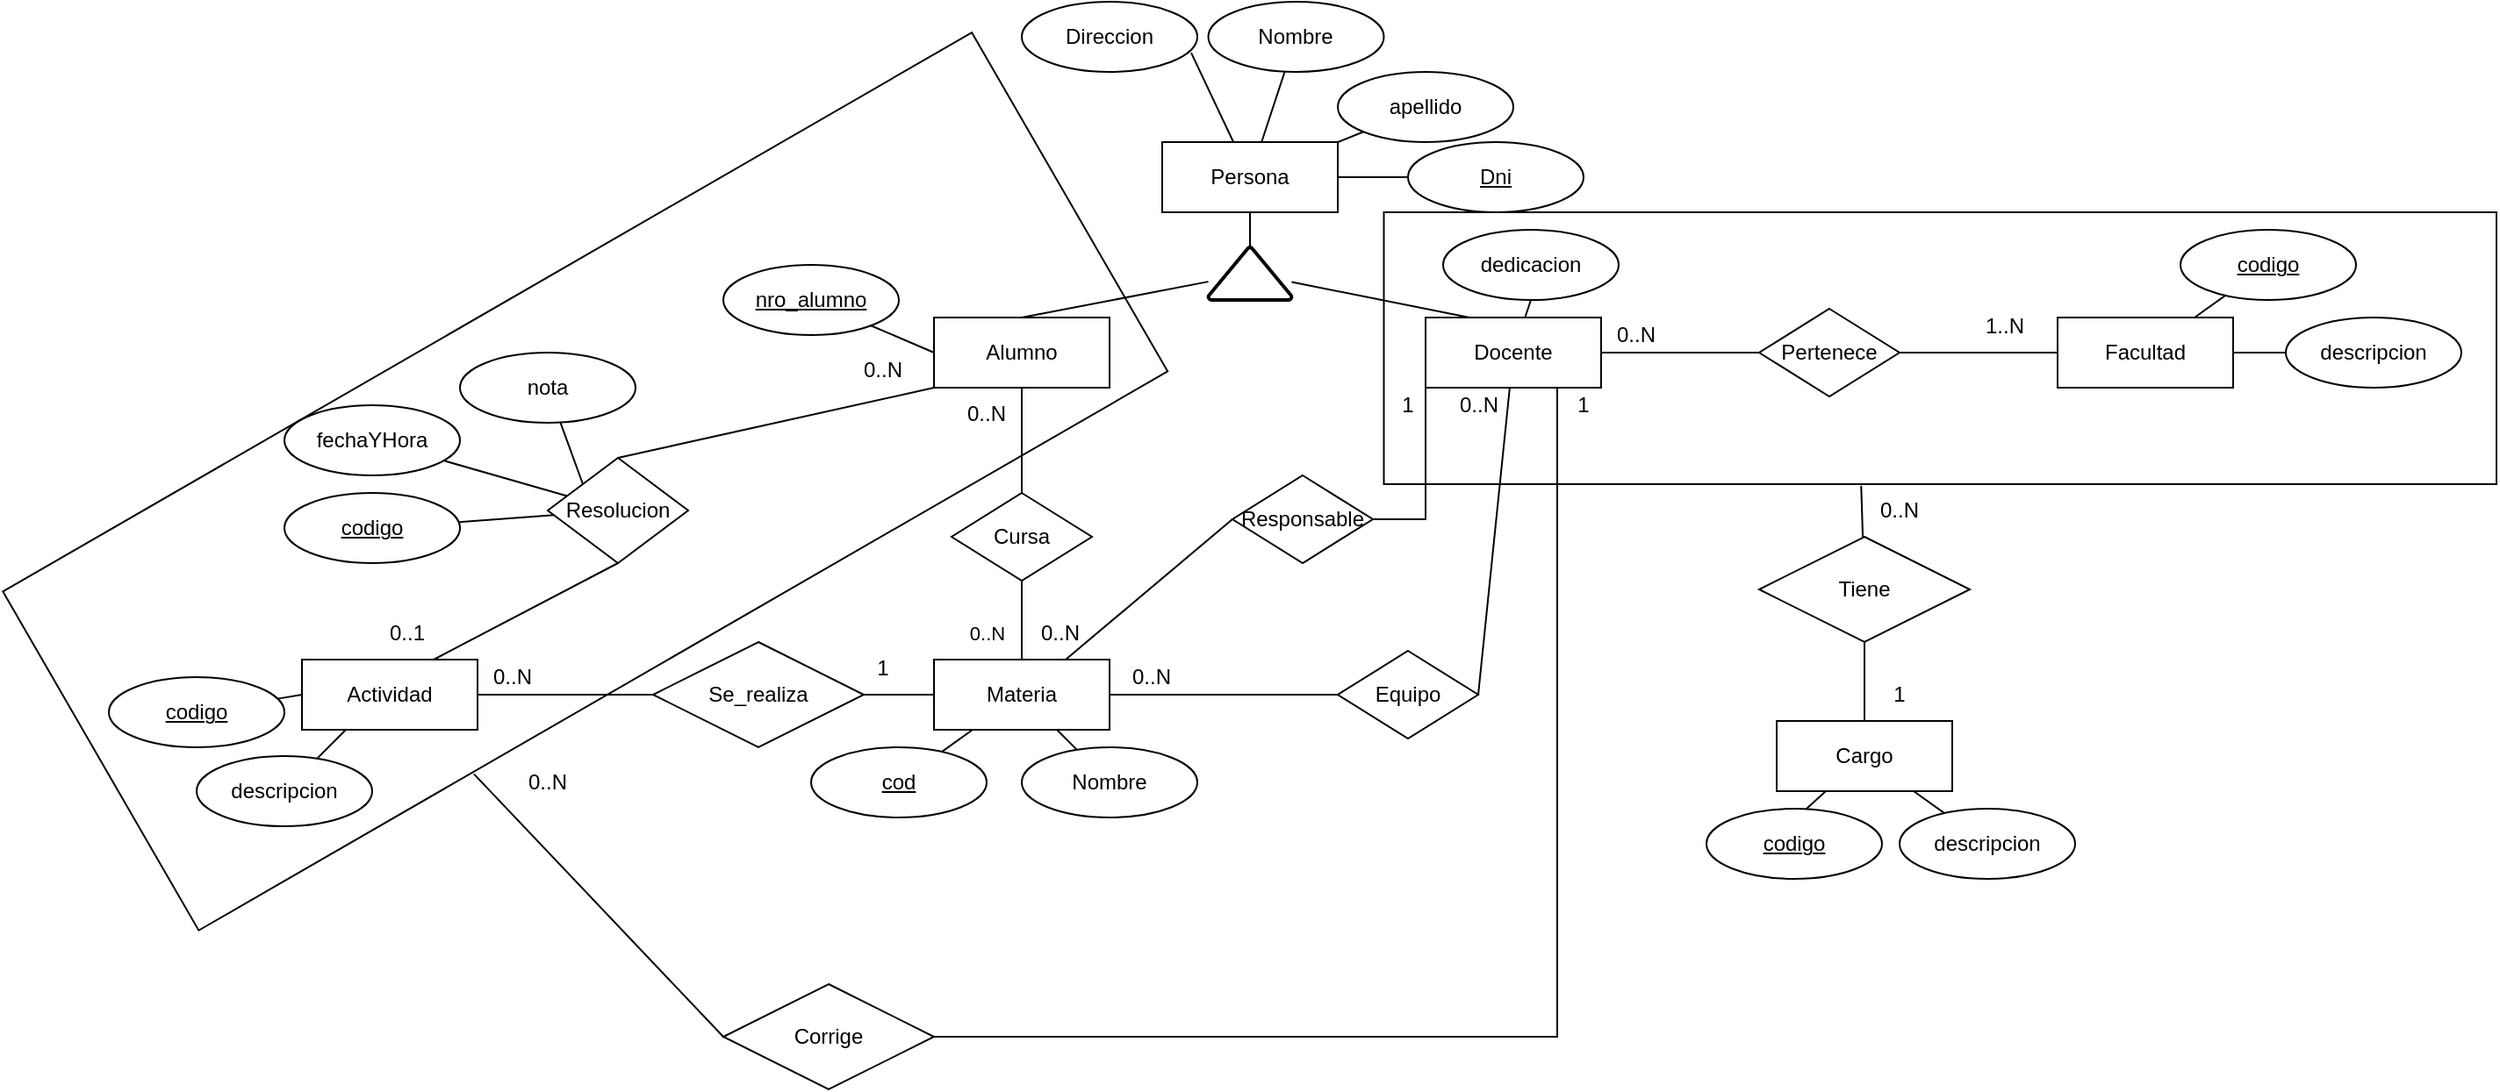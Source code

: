 <mxfile version="14.5.1" type="device"><diagram id="-opC8A9ki796rmzTCCDB" name="Page-1"><mxGraphModel dx="1679" dy="494" grid="1" gridSize="10" guides="1" tooltips="1" connect="1" arrows="1" fold="1" page="1" pageScale="1" pageWidth="827" pageHeight="1169" math="0" shadow="0"><root><mxCell id="0"/><mxCell id="1" parent="0"/><mxCell id="NWPfRXQ54jl_Bgj-6io0-55" value="" style="rounded=0;whiteSpace=wrap;html=1;fillColor=none;" vertex="1" parent="1"><mxGeometry x="526.25" y="130" width="633.75" height="155" as="geometry"/></mxCell><mxCell id="NWPfRXQ54jl_Bgj-6io0-42" value="" style="rounded=0;whiteSpace=wrap;html=1;fillColor=none;direction=west;rotation=-30;" vertex="1" parent="1"><mxGeometry x="-247.27" y="171.93" width="637.27" height="223.07" as="geometry"/></mxCell><mxCell id="FkrMa3ToyDH_mhrdBO6--11" style="rounded=0;orthogonalLoop=1;jettySize=auto;html=1;endArrow=none;endFill=0;" parent="1" source="FkrMa3ToyDH_mhrdBO6--1" target="FkrMa3ToyDH_mhrdBO6--4" edge="1"><mxGeometry relative="1" as="geometry"/></mxCell><mxCell id="FkrMa3ToyDH_mhrdBO6--13" style="edgeStyle=none;rounded=0;orthogonalLoop=1;jettySize=auto;html=1;endArrow=none;endFill=0;" parent="1" source="FkrMa3ToyDH_mhrdBO6--1" target="FkrMa3ToyDH_mhrdBO6--5" edge="1"><mxGeometry relative="1" as="geometry"/></mxCell><mxCell id="FkrMa3ToyDH_mhrdBO6--14" style="edgeStyle=none;rounded=0;orthogonalLoop=1;jettySize=auto;html=1;entryX=0.965;entryY=0.726;entryDx=0;entryDy=0;entryPerimeter=0;endArrow=none;endFill=0;" parent="1" source="FkrMa3ToyDH_mhrdBO6--1" target="FkrMa3ToyDH_mhrdBO6--6" edge="1"><mxGeometry relative="1" as="geometry"/></mxCell><mxCell id="FkrMa3ToyDH_mhrdBO6--15" style="edgeStyle=none;rounded=0;orthogonalLoop=1;jettySize=auto;html=1;entryX=0;entryY=0.5;entryDx=0;entryDy=0;endArrow=none;endFill=0;" parent="1" source="FkrMa3ToyDH_mhrdBO6--1" target="FkrMa3ToyDH_mhrdBO6--7" edge="1"><mxGeometry relative="1" as="geometry"/></mxCell><mxCell id="FkrMa3ToyDH_mhrdBO6--17" style="edgeStyle=none;rounded=0;orthogonalLoop=1;jettySize=auto;html=1;endArrow=none;endFill=0;" parent="1" source="FkrMa3ToyDH_mhrdBO6--1" target="FkrMa3ToyDH_mhrdBO6--16" edge="1"><mxGeometry relative="1" as="geometry"/></mxCell><mxCell id="FkrMa3ToyDH_mhrdBO6--1" value="Persona" style="whiteSpace=wrap;html=1;align=center;" parent="1" vertex="1"><mxGeometry x="400" y="90" width="100" height="40" as="geometry"/></mxCell><mxCell id="FkrMa3ToyDH_mhrdBO6--21" style="edgeStyle=none;rounded=0;orthogonalLoop=1;jettySize=auto;html=1;endArrow=none;endFill=0;exitX=0;exitY=0.5;exitDx=0;exitDy=0;" parent="1" source="FkrMa3ToyDH_mhrdBO6--2" target="FkrMa3ToyDH_mhrdBO6--20" edge="1"><mxGeometry relative="1" as="geometry"><mxPoint x="250" y="220" as="targetPoint"/></mxGeometry></mxCell><mxCell id="FkrMa3ToyDH_mhrdBO6--44" style="edgeStyle=none;rounded=0;orthogonalLoop=1;jettySize=auto;html=1;entryX=0.5;entryY=0;entryDx=0;entryDy=0;endArrow=none;endFill=0;" parent="1" source="FkrMa3ToyDH_mhrdBO6--2" target="FkrMa3ToyDH_mhrdBO6--43" edge="1"><mxGeometry relative="1" as="geometry"/></mxCell><mxCell id="FkrMa3ToyDH_mhrdBO6--2" value="Alumno" style="whiteSpace=wrap;html=1;align=center;" parent="1" vertex="1"><mxGeometry x="270" y="190" width="100" height="40" as="geometry"/></mxCell><mxCell id="FkrMa3ToyDH_mhrdBO6--23" style="edgeStyle=none;rounded=0;orthogonalLoop=1;jettySize=auto;html=1;entryX=0.5;entryY=1;entryDx=0;entryDy=0;endArrow=none;endFill=0;" parent="1" source="FkrMa3ToyDH_mhrdBO6--3" target="FkrMa3ToyDH_mhrdBO6--22" edge="1"><mxGeometry relative="1" as="geometry"/></mxCell><mxCell id="FkrMa3ToyDH_mhrdBO6--57" style="edgeStyle=none;rounded=0;orthogonalLoop=1;jettySize=auto;html=1;endArrow=none;endFill=0;" parent="1" source="FkrMa3ToyDH_mhrdBO6--3" target="FkrMa3ToyDH_mhrdBO6--25" edge="1"><mxGeometry relative="1" as="geometry"/></mxCell><mxCell id="FkrMa3ToyDH_mhrdBO6--60" style="edgeStyle=none;rounded=0;orthogonalLoop=1;jettySize=auto;html=1;entryX=1;entryY=0.5;entryDx=0;entryDy=0;endArrow=none;endFill=0;" parent="1" source="FkrMa3ToyDH_mhrdBO6--3" target="FkrMa3ToyDH_mhrdBO6--59" edge="1"><mxGeometry relative="1" as="geometry"/></mxCell><mxCell id="FkrMa3ToyDH_mhrdBO6--3" value="Docente" style="whiteSpace=wrap;html=1;align=center;" parent="1" vertex="1"><mxGeometry x="550" y="190" width="100" height="40" as="geometry"/></mxCell><mxCell id="FkrMa3ToyDH_mhrdBO6--4" value="Nombre" style="ellipse;whiteSpace=wrap;html=1;align=center;" parent="1" vertex="1"><mxGeometry x="426.25" y="10" width="100" height="40" as="geometry"/></mxCell><mxCell id="FkrMa3ToyDH_mhrdBO6--5" value="apellido" style="ellipse;whiteSpace=wrap;html=1;align=center;" parent="1" vertex="1"><mxGeometry x="500" y="50" width="100" height="40" as="geometry"/></mxCell><mxCell id="FkrMa3ToyDH_mhrdBO6--6" value="Direccion" style="ellipse;whiteSpace=wrap;html=1;align=center;" parent="1" vertex="1"><mxGeometry x="320" y="10" width="100" height="40" as="geometry"/></mxCell><mxCell id="FkrMa3ToyDH_mhrdBO6--7" value="&lt;u&gt;Dni&lt;/u&gt;" style="ellipse;whiteSpace=wrap;html=1;align=center;" parent="1" vertex="1"><mxGeometry x="540" y="90" width="100" height="40" as="geometry"/></mxCell><mxCell id="FkrMa3ToyDH_mhrdBO6--18" style="edgeStyle=none;rounded=0;orthogonalLoop=1;jettySize=auto;html=1;entryX=0.5;entryY=0;entryDx=0;entryDy=0;endArrow=none;endFill=0;" parent="1" source="FkrMa3ToyDH_mhrdBO6--16" target="FkrMa3ToyDH_mhrdBO6--2" edge="1"><mxGeometry relative="1" as="geometry"/></mxCell><mxCell id="FkrMa3ToyDH_mhrdBO6--16" value="" style="strokeWidth=2;html=1;shape=mxgraph.flowchart.extract_or_measurement;whiteSpace=wrap;" parent="1" vertex="1"><mxGeometry x="426.25" y="150" width="47.5" height="30" as="geometry"/></mxCell><mxCell id="FkrMa3ToyDH_mhrdBO6--19" style="edgeStyle=none;rounded=0;orthogonalLoop=1;jettySize=auto;html=1;entryX=0.25;entryY=0;entryDx=0;entryDy=0;endArrow=none;endFill=0;" parent="1" source="FkrMa3ToyDH_mhrdBO6--16" target="FkrMa3ToyDH_mhrdBO6--3" edge="1"><mxGeometry relative="1" as="geometry"/></mxCell><mxCell id="FkrMa3ToyDH_mhrdBO6--20" value="&lt;u&gt;nro_alumno&lt;/u&gt;" style="ellipse;whiteSpace=wrap;html=1;align=center;" parent="1" vertex="1"><mxGeometry x="150" y="160" width="100" height="40" as="geometry"/></mxCell><mxCell id="FkrMa3ToyDH_mhrdBO6--22" value="dedicacion" style="ellipse;whiteSpace=wrap;html=1;align=center;" parent="1" vertex="1"><mxGeometry x="560" y="140" width="100" height="40" as="geometry"/></mxCell><mxCell id="FkrMa3ToyDH_mhrdBO6--24" value="Facultad" style="whiteSpace=wrap;html=1;align=center;" parent="1" vertex="1"><mxGeometry x="910" y="190" width="100" height="40" as="geometry"/></mxCell><mxCell id="FkrMa3ToyDH_mhrdBO6--58" style="edgeStyle=none;rounded=0;orthogonalLoop=1;jettySize=auto;html=1;endArrow=none;endFill=0;exitX=1;exitY=0.5;exitDx=0;exitDy=0;" parent="1" source="FkrMa3ToyDH_mhrdBO6--25" target="FkrMa3ToyDH_mhrdBO6--24" edge="1"><mxGeometry relative="1" as="geometry"/></mxCell><mxCell id="FkrMa3ToyDH_mhrdBO6--25" value="Pertenece" style="shape=rhombus;perimeter=rhombusPerimeter;whiteSpace=wrap;html=1;align=center;" parent="1" vertex="1"><mxGeometry x="740" y="185" width="80" height="50" as="geometry"/></mxCell><mxCell id="FkrMa3ToyDH_mhrdBO6--42" style="edgeStyle=none;rounded=0;orthogonalLoop=1;jettySize=auto;html=1;entryX=0.75;entryY=0;entryDx=0;entryDy=0;endArrow=none;endFill=0;exitX=0;exitY=0.5;exitDx=0;exitDy=0;" parent="1" source="FkrMa3ToyDH_mhrdBO6--37" target="FkrMa3ToyDH_mhrdBO6--27" edge="1"><mxGeometry relative="1" as="geometry"/></mxCell><mxCell id="FkrMa3ToyDH_mhrdBO6--63" value="0..N" style="edgeLabel;html=1;align=center;verticalAlign=middle;resizable=0;points=[];" parent="FkrMa3ToyDH_mhrdBO6--42" vertex="1" connectable="0"><mxGeometry x="-0.679" y="-3" relative="1" as="geometry"><mxPoint x="-122.77" y="54.41" as="offset"/></mxGeometry></mxCell><mxCell id="NWPfRXQ54jl_Bgj-6io0-2" style="edgeStyle=orthogonalEdgeStyle;rounded=0;orthogonalLoop=1;jettySize=auto;html=1;entryX=0;entryY=1;entryDx=0;entryDy=0;endArrow=none;endFill=0;" edge="1" parent="1" source="FkrMa3ToyDH_mhrdBO6--37" target="FkrMa3ToyDH_mhrdBO6--3"><mxGeometry relative="1" as="geometry"/></mxCell><mxCell id="FkrMa3ToyDH_mhrdBO6--37" value="Responsable" style="shape=rhombus;perimeter=rhombusPerimeter;whiteSpace=wrap;html=1;align=center;" parent="1" vertex="1"><mxGeometry x="440" y="280" width="80" height="50" as="geometry"/></mxCell><mxCell id="FkrMa3ToyDH_mhrdBO6--59" value="Equipo" style="shape=rhombus;perimeter=rhombusPerimeter;whiteSpace=wrap;html=1;align=center;" parent="1" vertex="1"><mxGeometry x="500" y="380" width="80" height="50" as="geometry"/></mxCell><mxCell id="FkrMa3ToyDH_mhrdBO6--64" value="0..N" style="text;html=1;align=center;verticalAlign=middle;resizable=0;points=[];autosize=1;strokeColor=none;" parent="1" vertex="1"><mxGeometry x="560" y="230" width="40" height="20" as="geometry"/></mxCell><mxCell id="FkrMa3ToyDH_mhrdBO6--66" value="" style="edgeStyle=none;rounded=0;orthogonalLoop=1;jettySize=auto;html=1;endArrow=none;endFill=0;entryX=1;entryY=0.5;entryDx=0;entryDy=0;" parent="1" source="FkrMa3ToyDH_mhrdBO6--59" edge="1" target="FkrMa3ToyDH_mhrdBO6--27"><mxGeometry relative="1" as="geometry"><mxPoint x="491.502" y="375.939" as="sourcePoint"/><mxPoint x="320" y="380" as="targetPoint"/></mxGeometry></mxCell><mxCell id="FkrMa3ToyDH_mhrdBO6--27" value="Materia" style="whiteSpace=wrap;html=1;align=center;" parent="1" vertex="1"><mxGeometry x="270" y="385" width="100" height="40" as="geometry"/></mxCell><mxCell id="FkrMa3ToyDH_mhrdBO6--45" style="edgeStyle=none;rounded=0;orthogonalLoop=1;jettySize=auto;html=1;endArrow=none;endFill=0;entryX=0.5;entryY=0;entryDx=0;entryDy=0;" parent="1" source="FkrMa3ToyDH_mhrdBO6--43" target="FkrMa3ToyDH_mhrdBO6--27" edge="1"><mxGeometry x="318.75" y="605" as="geometry"><mxPoint x="295" y="380" as="targetPoint"/></mxGeometry></mxCell><mxCell id="FkrMa3ToyDH_mhrdBO6--43" value="Cursa" style="shape=rhombus;perimeter=rhombusPerimeter;whiteSpace=wrap;html=1;align=center;" parent="1" vertex="1"><mxGeometry x="280" y="290" width="80" height="50" as="geometry"/></mxCell><mxCell id="FkrMa3ToyDH_mhrdBO6--29" value="Nombre" style="ellipse;whiteSpace=wrap;html=1;align=center;" parent="1" vertex="1"><mxGeometry x="320" y="435" width="100" height="40" as="geometry"/></mxCell><mxCell id="FkrMa3ToyDH_mhrdBO6--31" style="edgeStyle=none;rounded=0;orthogonalLoop=1;jettySize=auto;html=1;endArrow=none;endFill=0;" parent="1" source="FkrMa3ToyDH_mhrdBO6--27" target="FkrMa3ToyDH_mhrdBO6--29" edge="1"><mxGeometry x="318.75" y="605" as="geometry"/></mxCell><mxCell id="FkrMa3ToyDH_mhrdBO6--28" value="&lt;u&gt;cod&lt;/u&gt;" style="ellipse;whiteSpace=wrap;html=1;align=center;" parent="1" vertex="1"><mxGeometry x="200" y="435" width="100" height="40" as="geometry"/></mxCell><mxCell id="FkrMa3ToyDH_mhrdBO6--30" style="edgeStyle=none;rounded=0;orthogonalLoop=1;jettySize=auto;html=1;endArrow=none;endFill=0;" parent="1" source="FkrMa3ToyDH_mhrdBO6--27" target="FkrMa3ToyDH_mhrdBO6--28" edge="1"><mxGeometry x="318.75" y="605" as="geometry"/></mxCell><mxCell id="GNJoUjaWHlgGPyJH2t8t-1" value="&lt;font style=&quot;vertical-align: inherit&quot;&gt;&lt;font style=&quot;vertical-align: inherit&quot;&gt;0..N&lt;/font&gt;&lt;/font&gt;" style="text;html=1;strokeColor=none;fillColor=none;align=center;verticalAlign=middle;whiteSpace=wrap;rounded=0;" parent="1" vertex="1"><mxGeometry x="374" y="385" width="40" height="20" as="geometry"/></mxCell><mxCell id="NWPfRXQ54jl_Bgj-6io0-3" value="0..N" style="text;html=1;strokeColor=none;fillColor=none;align=center;verticalAlign=middle;whiteSpace=wrap;rounded=0;" vertex="1" parent="1"><mxGeometry x="322" y="360" width="40" height="20" as="geometry"/></mxCell><mxCell id="NWPfRXQ54jl_Bgj-6io0-4" value="1" style="text;html=1;strokeColor=none;fillColor=none;align=center;verticalAlign=middle;whiteSpace=wrap;rounded=0;" vertex="1" parent="1"><mxGeometry x="520" y="230" width="40" height="20" as="geometry"/></mxCell><mxCell id="NWPfRXQ54jl_Bgj-6io0-8" value="Actividad" style="whiteSpace=wrap;html=1;align=center;" vertex="1" parent="1"><mxGeometry x="-90" y="385" width="100" height="40" as="geometry"/></mxCell><mxCell id="NWPfRXQ54jl_Bgj-6io0-12" style="rounded=0;orthogonalLoop=1;jettySize=auto;html=1;entryX=0;entryY=0.5;entryDx=0;entryDy=0;endArrow=none;endFill=0;" edge="1" parent="1" source="NWPfRXQ54jl_Bgj-6io0-11" target="NWPfRXQ54jl_Bgj-6io0-8"><mxGeometry relative="1" as="geometry"><mxPoint x="-67" y="385" as="targetPoint"/></mxGeometry></mxCell><mxCell id="NWPfRXQ54jl_Bgj-6io0-11" value="codigo" style="ellipse;whiteSpace=wrap;html=1;align=center;fontStyle=4;" vertex="1" parent="1"><mxGeometry x="-200" y="395" width="100" height="40" as="geometry"/></mxCell><mxCell id="NWPfRXQ54jl_Bgj-6io0-14" style="edgeStyle=none;rounded=0;orthogonalLoop=1;jettySize=auto;html=1;endArrow=none;endFill=0;entryX=0.25;entryY=1;entryDx=0;entryDy=0;" edge="1" parent="1" source="NWPfRXQ54jl_Bgj-6io0-13" target="NWPfRXQ54jl_Bgj-6io0-8"><mxGeometry relative="1" as="geometry"><mxPoint x="-92" y="415.417" as="targetPoint"/></mxGeometry></mxCell><mxCell id="NWPfRXQ54jl_Bgj-6io0-13" value="descripcion" style="ellipse;whiteSpace=wrap;html=1;align=center;" vertex="1" parent="1"><mxGeometry x="-150" y="440" width="100" height="40" as="geometry"/></mxCell><mxCell id="NWPfRXQ54jl_Bgj-6io0-16" style="edgeStyle=none;rounded=0;orthogonalLoop=1;jettySize=auto;html=1;entryX=1;entryY=0.5;entryDx=0;entryDy=0;endArrow=none;endFill=0;" edge="1" parent="1" source="NWPfRXQ54jl_Bgj-6io0-15" target="NWPfRXQ54jl_Bgj-6io0-8"><mxGeometry relative="1" as="geometry"/></mxCell><mxCell id="NWPfRXQ54jl_Bgj-6io0-17" style="edgeStyle=none;rounded=0;orthogonalLoop=1;jettySize=auto;html=1;entryX=0;entryY=0.5;entryDx=0;entryDy=0;endArrow=none;endFill=0;" edge="1" parent="1" source="NWPfRXQ54jl_Bgj-6io0-15" target="FkrMa3ToyDH_mhrdBO6--27"><mxGeometry relative="1" as="geometry"/></mxCell><mxCell id="NWPfRXQ54jl_Bgj-6io0-15" value="Se_realiza" style="shape=rhombus;perimeter=rhombusPerimeter;whiteSpace=wrap;html=1;align=center;" vertex="1" parent="1"><mxGeometry x="110" y="375" width="120" height="60" as="geometry"/></mxCell><mxCell id="NWPfRXQ54jl_Bgj-6io0-18" value="0..N" style="text;html=1;strokeColor=none;fillColor=none;align=center;verticalAlign=middle;whiteSpace=wrap;rounded=0;" vertex="1" parent="1"><mxGeometry x="10" y="385" width="40" height="20" as="geometry"/></mxCell><mxCell id="NWPfRXQ54jl_Bgj-6io0-20" value="1" style="text;html=1;strokeColor=none;fillColor=none;align=center;verticalAlign=middle;whiteSpace=wrap;rounded=0;" vertex="1" parent="1"><mxGeometry x="221" y="380" width="40" height="20" as="geometry"/></mxCell><mxCell id="NWPfRXQ54jl_Bgj-6io0-27" style="edgeStyle=none;rounded=0;orthogonalLoop=1;jettySize=auto;html=1;entryX=0.75;entryY=0;entryDx=0;entryDy=0;endArrow=none;endFill=0;exitX=0.5;exitY=1;exitDx=0;exitDy=0;" edge="1" parent="1" source="NWPfRXQ54jl_Bgj-6io0-23" target="NWPfRXQ54jl_Bgj-6io0-8"><mxGeometry relative="1" as="geometry"/></mxCell><mxCell id="NWPfRXQ54jl_Bgj-6io0-28" style="edgeStyle=none;rounded=0;orthogonalLoop=1;jettySize=auto;html=1;entryX=0;entryY=1;entryDx=0;entryDy=0;endArrow=none;endFill=0;exitX=0.5;exitY=0;exitDx=0;exitDy=0;" edge="1" parent="1" source="NWPfRXQ54jl_Bgj-6io0-23" target="FkrMa3ToyDH_mhrdBO6--2"><mxGeometry relative="1" as="geometry"/></mxCell><mxCell id="NWPfRXQ54jl_Bgj-6io0-23" value="Resolucion" style="shape=rhombus;perimeter=rhombusPerimeter;whiteSpace=wrap;html=1;align=center;fillColor=none;rotation=0;" vertex="1" parent="1"><mxGeometry x="50" y="270" width="80" height="60" as="geometry"/></mxCell><mxCell id="NWPfRXQ54jl_Bgj-6io0-29" value="0..1" style="text;html=1;strokeColor=none;fillColor=none;align=center;verticalAlign=middle;whiteSpace=wrap;rounded=0;" vertex="1" parent="1"><mxGeometry x="-50" y="360" width="40" height="20" as="geometry"/></mxCell><mxCell id="NWPfRXQ54jl_Bgj-6io0-30" value="0..N" style="text;html=1;strokeColor=none;fillColor=none;align=center;verticalAlign=middle;whiteSpace=wrap;rounded=0;" vertex="1" parent="1"><mxGeometry x="221" y="210" width="40" height="20" as="geometry"/></mxCell><mxCell id="NWPfRXQ54jl_Bgj-6io0-31" style="edgeStyle=none;rounded=0;orthogonalLoop=1;jettySize=auto;html=1;exitX=0.5;exitY=0;exitDx=0;exitDy=0;endArrow=none;endFill=0;" edge="1" parent="1" source="NWPfRXQ54jl_Bgj-6io0-30" target="NWPfRXQ54jl_Bgj-6io0-30"><mxGeometry relative="1" as="geometry"/></mxCell><mxCell id="NWPfRXQ54jl_Bgj-6io0-37" style="edgeStyle=none;rounded=0;orthogonalLoop=1;jettySize=auto;html=1;endArrow=none;endFill=0;" edge="1" parent="1" source="NWPfRXQ54jl_Bgj-6io0-36" target="NWPfRXQ54jl_Bgj-6io0-23"><mxGeometry relative="1" as="geometry"/></mxCell><mxCell id="NWPfRXQ54jl_Bgj-6io0-36" value="codigo" style="ellipse;whiteSpace=wrap;html=1;align=center;fontStyle=4;fillColor=none;" vertex="1" parent="1"><mxGeometry x="-100" y="290" width="100" height="40" as="geometry"/></mxCell><mxCell id="NWPfRXQ54jl_Bgj-6io0-39" style="edgeStyle=none;rounded=0;orthogonalLoop=1;jettySize=auto;html=1;endArrow=none;endFill=0;" edge="1" parent="1" source="NWPfRXQ54jl_Bgj-6io0-38" target="NWPfRXQ54jl_Bgj-6io0-23"><mxGeometry relative="1" as="geometry"/></mxCell><mxCell id="NWPfRXQ54jl_Bgj-6io0-38" value="fechaYHora" style="ellipse;whiteSpace=wrap;html=1;align=center;fillColor=none;" vertex="1" parent="1"><mxGeometry x="-100" y="240" width="100" height="40" as="geometry"/></mxCell><mxCell id="NWPfRXQ54jl_Bgj-6io0-41" style="edgeStyle=none;rounded=0;orthogonalLoop=1;jettySize=auto;html=1;entryX=0;entryY=0;entryDx=0;entryDy=0;endArrow=none;endFill=0;" edge="1" parent="1" source="NWPfRXQ54jl_Bgj-6io0-40" target="NWPfRXQ54jl_Bgj-6io0-23"><mxGeometry relative="1" as="geometry"/></mxCell><mxCell id="NWPfRXQ54jl_Bgj-6io0-40" value="nota" style="ellipse;whiteSpace=wrap;html=1;align=center;fillColor=none;" vertex="1" parent="1"><mxGeometry y="210" width="100" height="40" as="geometry"/></mxCell><mxCell id="NWPfRXQ54jl_Bgj-6io0-44" style="edgeStyle=none;rounded=0;orthogonalLoop=1;jettySize=auto;html=1;entryX=0.717;entryY=-0.005;entryDx=0;entryDy=0;entryPerimeter=0;endArrow=none;endFill=0;exitX=0;exitY=0.5;exitDx=0;exitDy=0;" edge="1" parent="1" source="NWPfRXQ54jl_Bgj-6io0-43" target="NWPfRXQ54jl_Bgj-6io0-42"><mxGeometry relative="1" as="geometry"/></mxCell><mxCell id="NWPfRXQ54jl_Bgj-6io0-45" style="edgeStyle=orthogonalEdgeStyle;rounded=0;orthogonalLoop=1;jettySize=auto;html=1;entryX=0.75;entryY=1;entryDx=0;entryDy=0;endArrow=none;endFill=0;" edge="1" parent="1" source="NWPfRXQ54jl_Bgj-6io0-43" target="FkrMa3ToyDH_mhrdBO6--3"><mxGeometry relative="1" as="geometry"/></mxCell><mxCell id="NWPfRXQ54jl_Bgj-6io0-43" value="Corrige" style="shape=rhombus;perimeter=rhombusPerimeter;whiteSpace=wrap;html=1;align=center;fillColor=none;" vertex="1" parent="1"><mxGeometry x="150" y="570" width="120" height="60" as="geometry"/></mxCell><mxCell id="NWPfRXQ54jl_Bgj-6io0-46" value="0..N" style="text;html=1;strokeColor=none;fillColor=none;align=center;verticalAlign=middle;whiteSpace=wrap;rounded=0;" vertex="1" parent="1"><mxGeometry x="30" y="445" width="40" height="20" as="geometry"/></mxCell><mxCell id="NWPfRXQ54jl_Bgj-6io0-47" value="1" style="text;html=1;strokeColor=none;fillColor=none;align=center;verticalAlign=middle;whiteSpace=wrap;rounded=0;" vertex="1" parent="1"><mxGeometry x="620" y="230" width="40" height="20" as="geometry"/></mxCell><mxCell id="NWPfRXQ54jl_Bgj-6io0-49" value="1..N" style="text;html=1;strokeColor=none;fillColor=none;align=center;verticalAlign=middle;whiteSpace=wrap;rounded=0;" vertex="1" parent="1"><mxGeometry x="860" y="185" width="40" height="20" as="geometry"/></mxCell><mxCell id="NWPfRXQ54jl_Bgj-6io0-50" value="0..N" style="text;html=1;strokeColor=none;fillColor=none;align=center;verticalAlign=middle;whiteSpace=wrap;rounded=0;" vertex="1" parent="1"><mxGeometry x="650" y="190" width="40" height="20" as="geometry"/></mxCell><mxCell id="NWPfRXQ54jl_Bgj-6io0-52" style="rounded=0;orthogonalLoop=1;jettySize=auto;html=1;endArrow=none;endFill=0;" edge="1" parent="1" source="NWPfRXQ54jl_Bgj-6io0-51" target="FkrMa3ToyDH_mhrdBO6--24"><mxGeometry relative="1" as="geometry"/></mxCell><mxCell id="NWPfRXQ54jl_Bgj-6io0-51" value="codigo" style="ellipse;whiteSpace=wrap;html=1;align=center;fontStyle=4;fillColor=none;" vertex="1" parent="1"><mxGeometry x="980" y="140" width="100" height="40" as="geometry"/></mxCell><mxCell id="NWPfRXQ54jl_Bgj-6io0-54" style="edgeStyle=orthogonalEdgeStyle;rounded=0;orthogonalLoop=1;jettySize=auto;html=1;endArrow=none;endFill=0;" edge="1" parent="1" source="NWPfRXQ54jl_Bgj-6io0-53" target="FkrMa3ToyDH_mhrdBO6--24"><mxGeometry relative="1" as="geometry"/></mxCell><mxCell id="NWPfRXQ54jl_Bgj-6io0-53" value="descripcion" style="ellipse;whiteSpace=wrap;html=1;align=center;fillColor=none;" vertex="1" parent="1"><mxGeometry x="1040" y="190" width="100" height="40" as="geometry"/></mxCell><mxCell id="NWPfRXQ54jl_Bgj-6io0-60" style="edgeStyle=none;rounded=0;orthogonalLoop=1;jettySize=auto;html=1;entryX=0.57;entryY=0;entryDx=0;entryDy=0;entryPerimeter=0;endArrow=none;endFill=0;" edge="1" parent="1" source="NWPfRXQ54jl_Bgj-6io0-56" target="NWPfRXQ54jl_Bgj-6io0-57"><mxGeometry relative="1" as="geometry"/></mxCell><mxCell id="NWPfRXQ54jl_Bgj-6io0-61" style="edgeStyle=none;rounded=0;orthogonalLoop=1;jettySize=auto;html=1;endArrow=none;endFill=0;" edge="1" parent="1" source="NWPfRXQ54jl_Bgj-6io0-56" target="NWPfRXQ54jl_Bgj-6io0-59"><mxGeometry relative="1" as="geometry"/></mxCell><mxCell id="NWPfRXQ54jl_Bgj-6io0-56" value="Cargo" style="whiteSpace=wrap;html=1;align=center;fillColor=none;" vertex="1" parent="1"><mxGeometry x="750" y="420" width="100" height="40" as="geometry"/></mxCell><mxCell id="NWPfRXQ54jl_Bgj-6io0-57" value="codigo" style="ellipse;whiteSpace=wrap;html=1;align=center;fontStyle=4;fillColor=none;" vertex="1" parent="1"><mxGeometry x="710" y="470" width="100" height="40" as="geometry"/></mxCell><mxCell id="NWPfRXQ54jl_Bgj-6io0-59" value="descripcion" style="ellipse;whiteSpace=wrap;html=1;align=center;fillColor=none;" vertex="1" parent="1"><mxGeometry x="820" y="470" width="100" height="40" as="geometry"/></mxCell><mxCell id="NWPfRXQ54jl_Bgj-6io0-63" style="edgeStyle=none;rounded=0;orthogonalLoop=1;jettySize=auto;html=1;endArrow=none;endFill=0;" edge="1" parent="1" source="NWPfRXQ54jl_Bgj-6io0-62" target="NWPfRXQ54jl_Bgj-6io0-56"><mxGeometry relative="1" as="geometry"/></mxCell><mxCell id="NWPfRXQ54jl_Bgj-6io0-64" style="edgeStyle=none;rounded=0;orthogonalLoop=1;jettySize=auto;html=1;endArrow=none;endFill=0;entryX=0.429;entryY=1.006;entryDx=0;entryDy=0;entryPerimeter=0;" edge="1" parent="1" source="NWPfRXQ54jl_Bgj-6io0-62" target="NWPfRXQ54jl_Bgj-6io0-55"><mxGeometry relative="1" as="geometry"/></mxCell><mxCell id="NWPfRXQ54jl_Bgj-6io0-62" value="Tiene" style="shape=rhombus;perimeter=rhombusPerimeter;whiteSpace=wrap;html=1;align=center;fillColor=none;" vertex="1" parent="1"><mxGeometry x="740" y="315" width="120" height="60" as="geometry"/></mxCell><mxCell id="NWPfRXQ54jl_Bgj-6io0-65" value="0..N" style="text;html=1;strokeColor=none;fillColor=none;align=center;verticalAlign=middle;whiteSpace=wrap;rounded=0;" vertex="1" parent="1"><mxGeometry x="800" y="290" width="40" height="20" as="geometry"/></mxCell><mxCell id="NWPfRXQ54jl_Bgj-6io0-66" value="1" style="text;html=1;strokeColor=none;fillColor=none;align=center;verticalAlign=middle;whiteSpace=wrap;rounded=0;" vertex="1" parent="1"><mxGeometry x="800" y="395" width="40" height="20" as="geometry"/></mxCell><mxCell id="NWPfRXQ54jl_Bgj-6io0-67" value="0..N" style="text;html=1;strokeColor=none;fillColor=none;align=center;verticalAlign=middle;whiteSpace=wrap;rounded=0;" vertex="1" parent="1"><mxGeometry x="280" y="235" width="40" height="20" as="geometry"/></mxCell></root></mxGraphModel></diagram></mxfile>